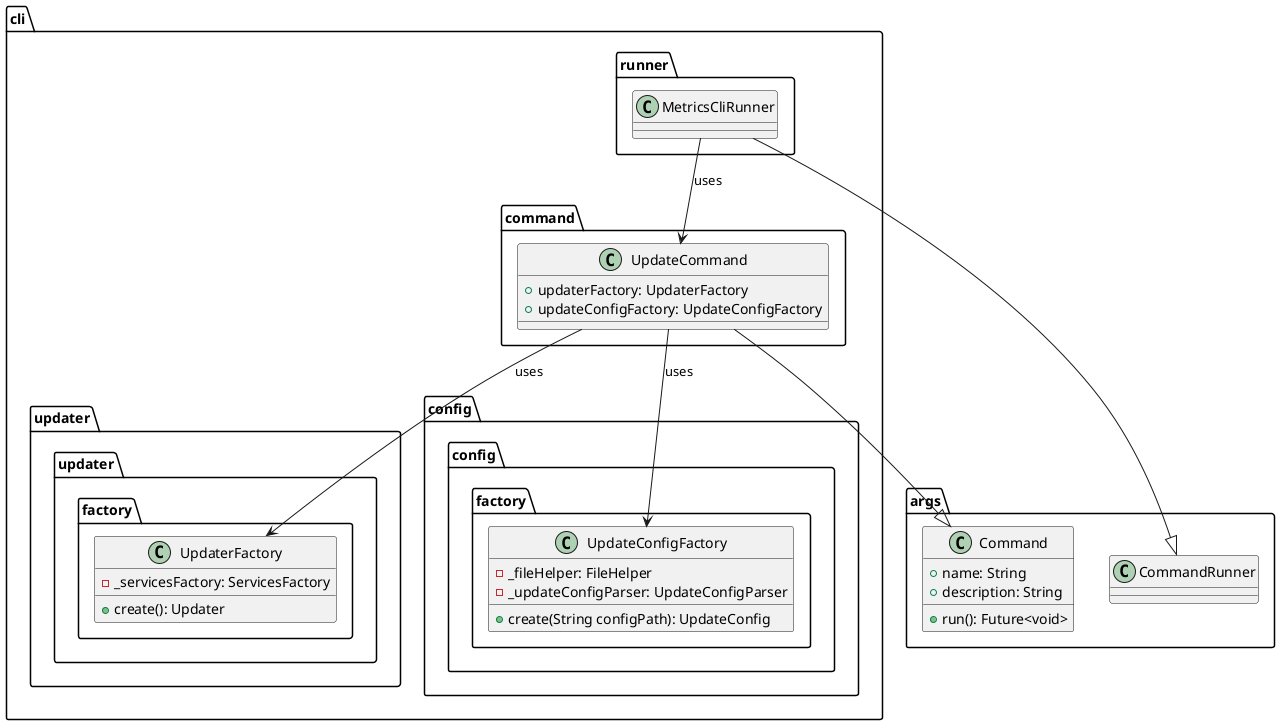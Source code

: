 @startuml update_command_integration_class_diagram

package args {
    class CommandRunner{}
    class Command {
        + name: String
        + description: String
        + run(): Future<void>
    }
}

package cli {
    package updater {
        package factory as updater.factory {
            class UpdaterFactory {
                - _servicesFactory: ServicesFactory
                + create(): Updater
            }
        }
    }

    package config {
        package factory as config.factory {
            class UpdateConfigFactory {
                - _fileHelper: FileHelper
                - _updateConfigParser: UpdateConfigParser
                + create(String configPath): UpdateConfig
            }
        }
    }

    package runner {
        class MetricsCliRunner {}
    }

    package command {
        class UpdateCommand {
            + updaterFactory: UpdaterFactory
            + updateConfigFactory: UpdateConfigFactory
        }
    }
}

MetricsCliRunner --> UpdateCommand: uses
UpdateCommand --> UpdaterFactory: uses
UpdateCommand --> UpdateConfigFactory: uses

UpdateCommand --|> Command

MetricsCliRunner --|> CommandRunner

@enduml
